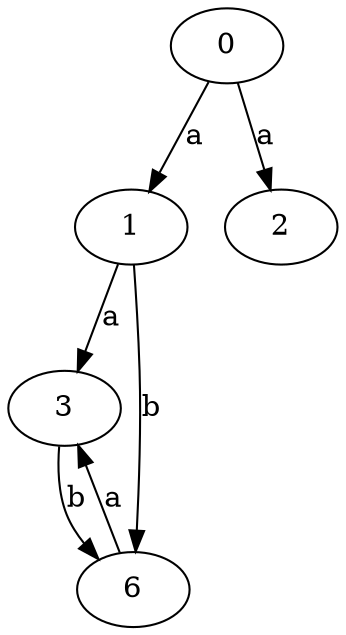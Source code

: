 strict digraph  {
1;
2;
3;
0;
6;
1 -> 3  [label=a];
1 -> 6  [label=b];
3 -> 6  [label=b];
0 -> 1  [label=a];
0 -> 2  [label=a];
6 -> 3  [label=a];
}
